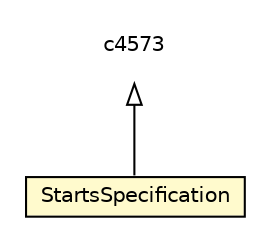 #!/usr/local/bin/dot
#
# Class diagram 
# Generated by UMLGraph version R5_6_6-8-g8d7759 (http://www.umlgraph.org/)
#

digraph G {
	edge [fontname="Helvetica",fontsize=10,labelfontname="Helvetica",labelfontsize=10];
	node [fontname="Helvetica",fontsize=10,shape=plaintext];
	nodesep=0.25;
	ranksep=0.5;
	// org.dayatang.domain.specification.StartsSpecification
	c4567 [label=<<table title="org.dayatang.domain.specification.StartsSpecification" border="0" cellborder="1" cellspacing="0" cellpadding="2" port="p" bgcolor="lemonChiffon" href="./StartsSpecification.html">
		<tr><td><table border="0" cellspacing="0" cellpadding="1">
<tr><td align="center" balign="center"> StartsSpecification </td></tr>
		</table></td></tr>
		</table>>, URL="./StartsSpecification.html", fontname="Helvetica", fontcolor="black", fontsize=10.0];
	//org.dayatang.domain.specification.StartsSpecification extends <any>
	c4573:p -> c4567:p [dir=back,arrowtail=empty];
}

